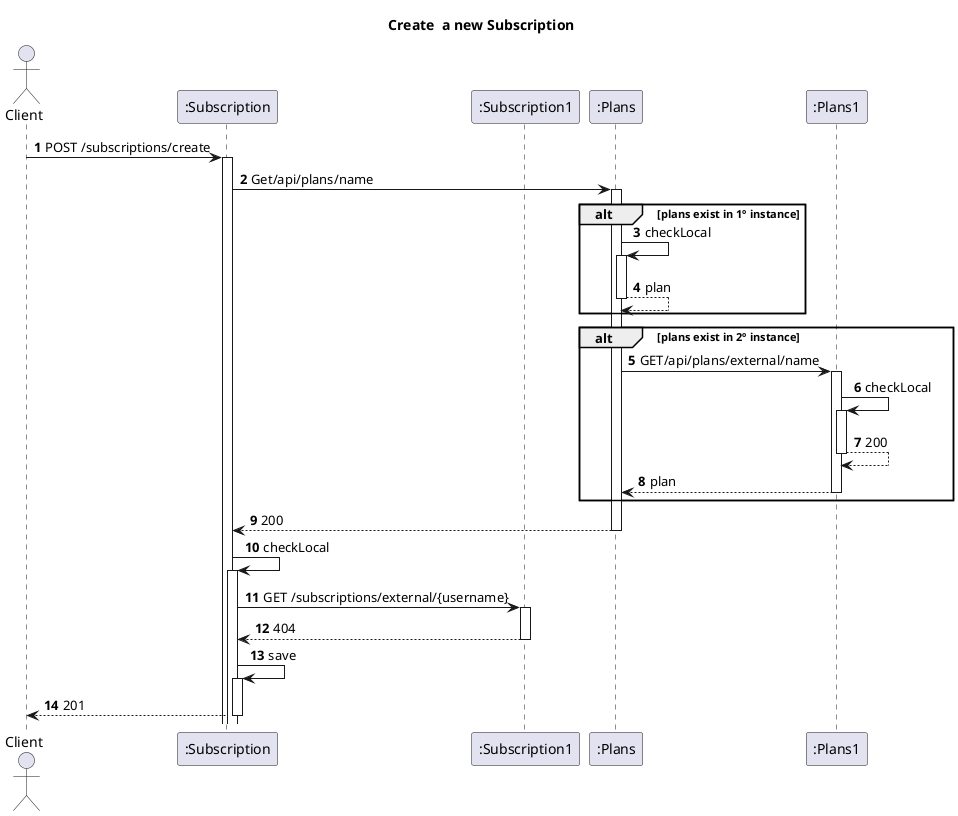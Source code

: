 @startuml
'https://plantuml.com/sequence-diagram
autoactivate on
autonumber
title  Create  a new Subscription

autonumber

actor "Client" as Ac
participant ":Subscription" as Auth
participant ":Subscription1" as Serv
participant ":Plans" as Plans
participant ":Plans1" as Plans1


Ac->Auth: POST /subscriptions/create
Auth -> Plans: Get/api/plans/name
alt plans exist in 1º instance
    Plans -> Plans: checkLocal
    Plans --> Plans: plan
end
alt plans exist in 2º instance
    Plans -> Plans1: GET/api/plans/external/name
    Plans1 -> Plans1: checkLocal
    Plans1 --> Plans1: 200
    Plans1 --> Plans: plan
end
Plans --> Auth: 200
Auth->Auth:checkLocal
Auth->Serv: GET /subscriptions/external/{username}
Serv-->Auth:404
Auth->Auth:save
Auth-->Ac:201
@enduml